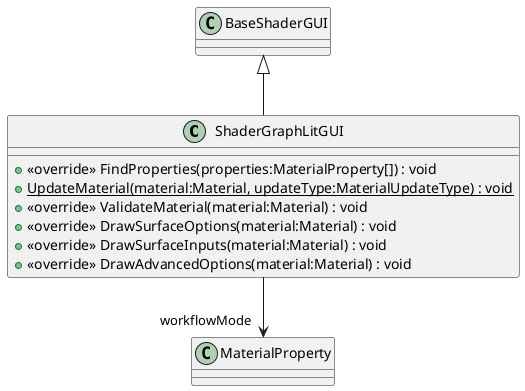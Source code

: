 @startuml
class ShaderGraphLitGUI {
    + <<override>> FindProperties(properties:MaterialProperty[]) : void
    + {static} UpdateMaterial(material:Material, updateType:MaterialUpdateType) : void
    + <<override>> ValidateMaterial(material:Material) : void
    + <<override>> DrawSurfaceOptions(material:Material) : void
    + <<override>> DrawSurfaceInputs(material:Material) : void
    + <<override>> DrawAdvancedOptions(material:Material) : void
}
BaseShaderGUI <|-- ShaderGraphLitGUI
ShaderGraphLitGUI --> "workflowMode" MaterialProperty
@enduml
